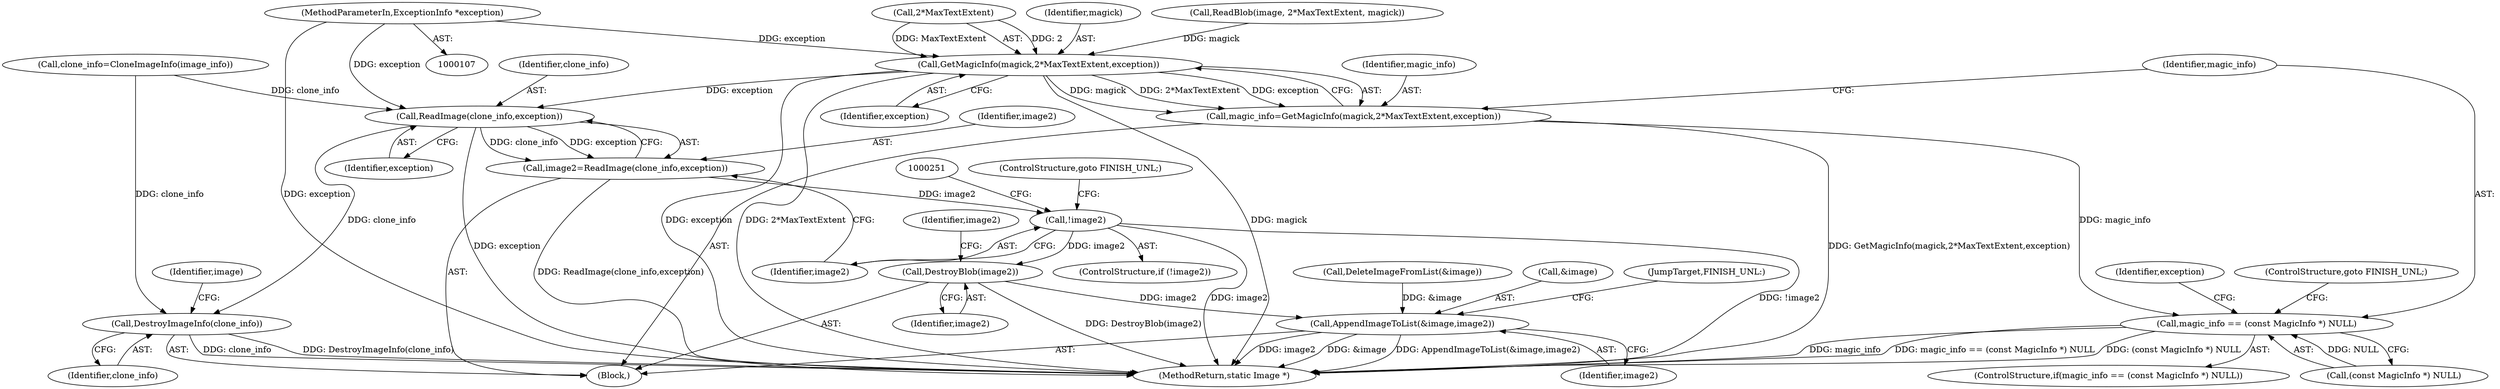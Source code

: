 digraph "0_ImageMagick_d23beebe7b1179fb75db1e85fbca3100e49593d9@pointer" {
"1000112" [label="(MethodParameterIn,ExceptionInfo *exception)"];
"1000195" [label="(Call,GetMagicInfo(magick,2*MaxTextExtent,exception))"];
"1000193" [label="(Call,magic_info=GetMagicInfo(magick,2*MaxTextExtent,exception))"];
"1000202" [label="(Call,magic_info == (const MagicInfo *) NULL)"];
"1000243" [label="(Call,ReadImage(clone_info,exception))"];
"1000241" [label="(Call,image2=ReadImage(clone_info,exception))"];
"1000247" [label="(Call,!image2)"];
"1000287" [label="(Call,DestroyBlob(image2))"];
"1000312" [label="(Call,AppendImageToList(&image,image2))"];
"1000322" [label="(Call,DestroyImageInfo(clone_info))"];
"1000248" [label="(Identifier,image2)"];
"1000112" [label="(MethodParameterIn,ExceptionInfo *exception)"];
"1000312" [label="(Call,AppendImageToList(&image,image2))"];
"1000241" [label="(Call,image2=ReadImage(clone_info,exception))"];
"1000323" [label="(Identifier,clone_info)"];
"1000326" [label="(MethodReturn,static Image *)"];
"1000193" [label="(Call,magic_info=GetMagicInfo(magick,2*MaxTextExtent,exception))"];
"1000200" [label="(Identifier,exception)"];
"1000291" [label="(Identifier,image2)"];
"1000194" [label="(Identifier,magic_info)"];
"1000207" [label="(ControlStructure,goto FINISH_UNL;)"];
"1000246" [label="(ControlStructure,if (!image2))"];
"1000113" [label="(Block,)"];
"1000316" [label="(JumpTarget,FINISH_UNL:)"];
"1000315" [label="(Identifier,image2)"];
"1000322" [label="(Call,DestroyImageInfo(clone_info))"];
"1000249" [label="(ControlStructure,goto FINISH_UNL;)"];
"1000196" [label="(Identifier,magick)"];
"1000309" [label="(Call,DeleteImageFromList(&image))"];
"1000202" [label="(Call,magic_info == (const MagicInfo *) NULL)"];
"1000204" [label="(Call,(const MagicInfo *) NULL)"];
"1000287" [label="(Call,DestroyBlob(image2))"];
"1000203" [label="(Identifier,magic_info)"];
"1000165" [label="(Call,ReadBlob(image, 2*MaxTextExtent, magick))"];
"1000195" [label="(Call,GetMagicInfo(magick,2*MaxTextExtent,exception))"];
"1000211" [label="(Identifier,exception)"];
"1000247" [label="(Call,!image2)"];
"1000325" [label="(Identifier,image)"];
"1000122" [label="(Call,clone_info=CloneImageInfo(image_info))"];
"1000313" [label="(Call,&image)"];
"1000243" [label="(Call,ReadImage(clone_info,exception))"];
"1000288" [label="(Identifier,image2)"];
"1000201" [label="(ControlStructure,if(magic_info == (const MagicInfo *) NULL))"];
"1000245" [label="(Identifier,exception)"];
"1000242" [label="(Identifier,image2)"];
"1000197" [label="(Call,2*MaxTextExtent)"];
"1000244" [label="(Identifier,clone_info)"];
"1000112" -> "1000107"  [label="AST: "];
"1000112" -> "1000326"  [label="DDG: exception"];
"1000112" -> "1000195"  [label="DDG: exception"];
"1000112" -> "1000243"  [label="DDG: exception"];
"1000195" -> "1000193"  [label="AST: "];
"1000195" -> "1000200"  [label="CFG: "];
"1000196" -> "1000195"  [label="AST: "];
"1000197" -> "1000195"  [label="AST: "];
"1000200" -> "1000195"  [label="AST: "];
"1000193" -> "1000195"  [label="CFG: "];
"1000195" -> "1000326"  [label="DDG: exception"];
"1000195" -> "1000326"  [label="DDG: 2*MaxTextExtent"];
"1000195" -> "1000326"  [label="DDG: magick"];
"1000195" -> "1000193"  [label="DDG: magick"];
"1000195" -> "1000193"  [label="DDG: 2*MaxTextExtent"];
"1000195" -> "1000193"  [label="DDG: exception"];
"1000165" -> "1000195"  [label="DDG: magick"];
"1000197" -> "1000195"  [label="DDG: 2"];
"1000197" -> "1000195"  [label="DDG: MaxTextExtent"];
"1000195" -> "1000243"  [label="DDG: exception"];
"1000193" -> "1000113"  [label="AST: "];
"1000194" -> "1000193"  [label="AST: "];
"1000203" -> "1000193"  [label="CFG: "];
"1000193" -> "1000326"  [label="DDG: GetMagicInfo(magick,2*MaxTextExtent,exception)"];
"1000193" -> "1000202"  [label="DDG: magic_info"];
"1000202" -> "1000201"  [label="AST: "];
"1000202" -> "1000204"  [label="CFG: "];
"1000203" -> "1000202"  [label="AST: "];
"1000204" -> "1000202"  [label="AST: "];
"1000207" -> "1000202"  [label="CFG: "];
"1000211" -> "1000202"  [label="CFG: "];
"1000202" -> "1000326"  [label="DDG: magic_info"];
"1000202" -> "1000326"  [label="DDG: magic_info == (const MagicInfo *) NULL"];
"1000202" -> "1000326"  [label="DDG: (const MagicInfo *) NULL"];
"1000204" -> "1000202"  [label="DDG: NULL"];
"1000243" -> "1000241"  [label="AST: "];
"1000243" -> "1000245"  [label="CFG: "];
"1000244" -> "1000243"  [label="AST: "];
"1000245" -> "1000243"  [label="AST: "];
"1000241" -> "1000243"  [label="CFG: "];
"1000243" -> "1000326"  [label="DDG: exception"];
"1000243" -> "1000241"  [label="DDG: clone_info"];
"1000243" -> "1000241"  [label="DDG: exception"];
"1000122" -> "1000243"  [label="DDG: clone_info"];
"1000243" -> "1000322"  [label="DDG: clone_info"];
"1000241" -> "1000113"  [label="AST: "];
"1000242" -> "1000241"  [label="AST: "];
"1000248" -> "1000241"  [label="CFG: "];
"1000241" -> "1000326"  [label="DDG: ReadImage(clone_info,exception)"];
"1000241" -> "1000247"  [label="DDG: image2"];
"1000247" -> "1000246"  [label="AST: "];
"1000247" -> "1000248"  [label="CFG: "];
"1000248" -> "1000247"  [label="AST: "];
"1000249" -> "1000247"  [label="CFG: "];
"1000251" -> "1000247"  [label="CFG: "];
"1000247" -> "1000326"  [label="DDG: image2"];
"1000247" -> "1000326"  [label="DDG: !image2"];
"1000247" -> "1000287"  [label="DDG: image2"];
"1000287" -> "1000113"  [label="AST: "];
"1000287" -> "1000288"  [label="CFG: "];
"1000288" -> "1000287"  [label="AST: "];
"1000291" -> "1000287"  [label="CFG: "];
"1000287" -> "1000326"  [label="DDG: DestroyBlob(image2)"];
"1000287" -> "1000312"  [label="DDG: image2"];
"1000312" -> "1000113"  [label="AST: "];
"1000312" -> "1000315"  [label="CFG: "];
"1000313" -> "1000312"  [label="AST: "];
"1000315" -> "1000312"  [label="AST: "];
"1000316" -> "1000312"  [label="CFG: "];
"1000312" -> "1000326"  [label="DDG: AppendImageToList(&image,image2)"];
"1000312" -> "1000326"  [label="DDG: image2"];
"1000312" -> "1000326"  [label="DDG: &image"];
"1000309" -> "1000312"  [label="DDG: &image"];
"1000322" -> "1000113"  [label="AST: "];
"1000322" -> "1000323"  [label="CFG: "];
"1000323" -> "1000322"  [label="AST: "];
"1000325" -> "1000322"  [label="CFG: "];
"1000322" -> "1000326"  [label="DDG: DestroyImageInfo(clone_info)"];
"1000322" -> "1000326"  [label="DDG: clone_info"];
"1000122" -> "1000322"  [label="DDG: clone_info"];
}
